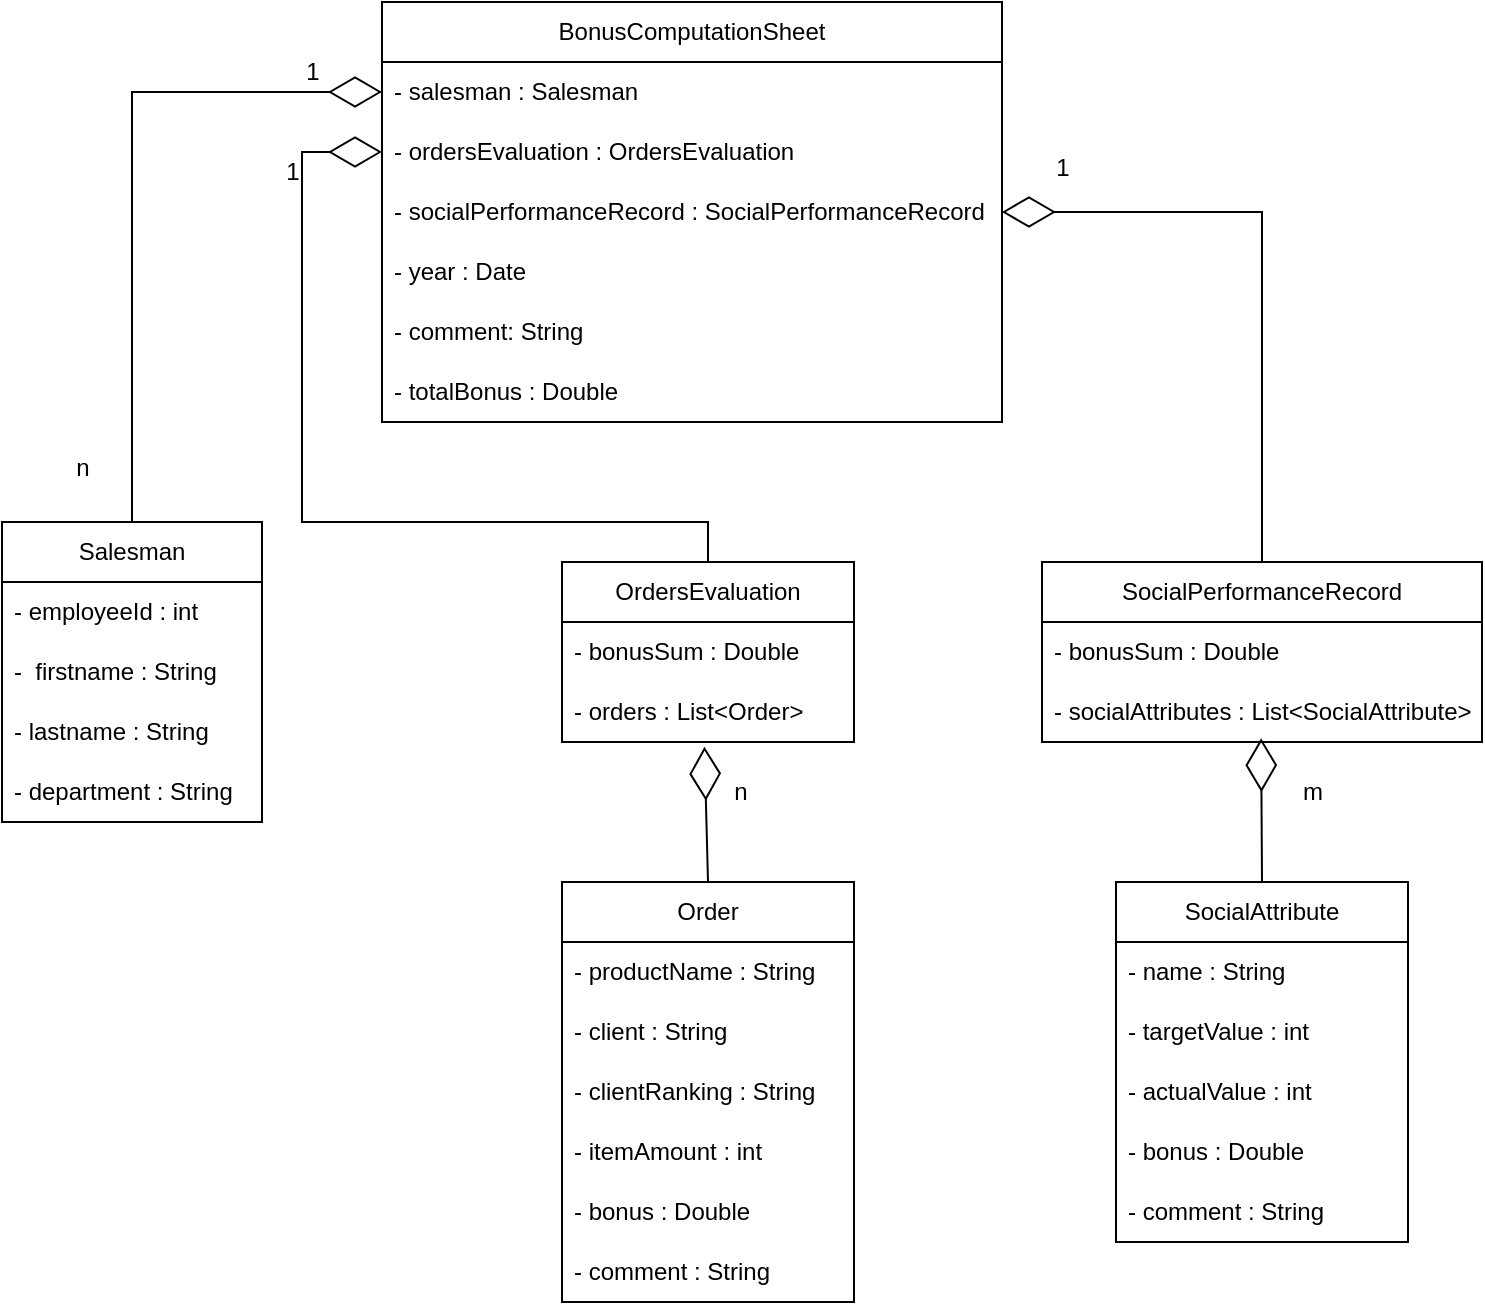 <mxfile version="21.6.8" type="device">
  <diagram name="Seite-1" id="CM8v-nw3ACJlzb366fdd">
    <mxGraphModel dx="1167" dy="699" grid="1" gridSize="10" guides="1" tooltips="1" connect="1" arrows="1" fold="1" page="1" pageScale="1" pageWidth="827" pageHeight="1169" math="0" shadow="0">
      <root>
        <mxCell id="0" />
        <mxCell id="1" parent="0" />
        <mxCell id="JTFrA7ayVYMaw0QYrsMu-1" value="BonusComputationSheet" style="swimlane;fontStyle=0;childLayout=stackLayout;horizontal=1;startSize=30;horizontalStack=0;resizeParent=1;resizeParentMax=0;resizeLast=0;collapsible=1;marginBottom=0;whiteSpace=wrap;html=1;" vertex="1" parent="1">
          <mxGeometry x="220" y="30" width="310" height="210" as="geometry" />
        </mxCell>
        <mxCell id="JTFrA7ayVYMaw0QYrsMu-2" value="- salesman : Salesman" style="text;strokeColor=none;fillColor=none;align=left;verticalAlign=middle;spacingLeft=4;spacingRight=4;overflow=hidden;points=[[0,0.5],[1,0.5]];portConstraint=eastwest;rotatable=0;whiteSpace=wrap;html=1;" vertex="1" parent="JTFrA7ayVYMaw0QYrsMu-1">
          <mxGeometry y="30" width="310" height="30" as="geometry" />
        </mxCell>
        <mxCell id="JTFrA7ayVYMaw0QYrsMu-3" value="- ordersEvaluation : OrdersEvaluation" style="text;strokeColor=none;fillColor=none;align=left;verticalAlign=middle;spacingLeft=4;spacingRight=4;overflow=hidden;points=[[0,0.5],[1,0.5]];portConstraint=eastwest;rotatable=0;whiteSpace=wrap;html=1;" vertex="1" parent="JTFrA7ayVYMaw0QYrsMu-1">
          <mxGeometry y="60" width="310" height="30" as="geometry" />
        </mxCell>
        <mxCell id="JTFrA7ayVYMaw0QYrsMu-4" value="- socialPerformanceRecord : SocialPerformanceRecord" style="text;strokeColor=none;fillColor=none;align=left;verticalAlign=middle;spacingLeft=4;spacingRight=4;overflow=hidden;points=[[0,0.5],[1,0.5]];portConstraint=eastwest;rotatable=0;whiteSpace=wrap;html=1;" vertex="1" parent="JTFrA7ayVYMaw0QYrsMu-1">
          <mxGeometry y="90" width="310" height="30" as="geometry" />
        </mxCell>
        <mxCell id="JTFrA7ayVYMaw0QYrsMu-5" value="- year : Date" style="text;strokeColor=none;fillColor=none;align=left;verticalAlign=middle;spacingLeft=4;spacingRight=4;overflow=hidden;points=[[0,0.5],[1,0.5]];portConstraint=eastwest;rotatable=0;whiteSpace=wrap;html=1;" vertex="1" parent="JTFrA7ayVYMaw0QYrsMu-1">
          <mxGeometry y="120" width="310" height="30" as="geometry" />
        </mxCell>
        <mxCell id="JTFrA7ayVYMaw0QYrsMu-7" value="- comment: String" style="text;strokeColor=none;fillColor=none;align=left;verticalAlign=middle;spacingLeft=4;spacingRight=4;overflow=hidden;points=[[0,0.5],[1,0.5]];portConstraint=eastwest;rotatable=0;whiteSpace=wrap;html=1;" vertex="1" parent="JTFrA7ayVYMaw0QYrsMu-1">
          <mxGeometry y="150" width="310" height="30" as="geometry" />
        </mxCell>
        <mxCell id="JTFrA7ayVYMaw0QYrsMu-6" value="- totalBonus : Double" style="text;strokeColor=none;fillColor=none;align=left;verticalAlign=middle;spacingLeft=4;spacingRight=4;overflow=hidden;points=[[0,0.5],[1,0.5]];portConstraint=eastwest;rotatable=0;whiteSpace=wrap;html=1;" vertex="1" parent="JTFrA7ayVYMaw0QYrsMu-1">
          <mxGeometry y="180" width="310" height="30" as="geometry" />
        </mxCell>
        <mxCell id="JTFrA7ayVYMaw0QYrsMu-8" value="Salesman" style="swimlane;fontStyle=0;childLayout=stackLayout;horizontal=1;startSize=30;horizontalStack=0;resizeParent=1;resizeParentMax=0;resizeLast=0;collapsible=1;marginBottom=0;whiteSpace=wrap;html=1;" vertex="1" parent="1">
          <mxGeometry x="30" y="290" width="130" height="150" as="geometry" />
        </mxCell>
        <mxCell id="JTFrA7ayVYMaw0QYrsMu-9" value="- employeeId : int" style="text;strokeColor=none;fillColor=none;align=left;verticalAlign=middle;spacingLeft=4;spacingRight=4;overflow=hidden;points=[[0,0.5],[1,0.5]];portConstraint=eastwest;rotatable=0;whiteSpace=wrap;html=1;" vertex="1" parent="JTFrA7ayVYMaw0QYrsMu-8">
          <mxGeometry y="30" width="130" height="30" as="geometry" />
        </mxCell>
        <mxCell id="JTFrA7ayVYMaw0QYrsMu-10" value="-&amp;nbsp; firstname : String" style="text;strokeColor=none;fillColor=none;align=left;verticalAlign=middle;spacingLeft=4;spacingRight=4;overflow=hidden;points=[[0,0.5],[1,0.5]];portConstraint=eastwest;rotatable=0;whiteSpace=wrap;html=1;" vertex="1" parent="JTFrA7ayVYMaw0QYrsMu-8">
          <mxGeometry y="60" width="130" height="30" as="geometry" />
        </mxCell>
        <mxCell id="JTFrA7ayVYMaw0QYrsMu-11" value="- lastname : String" style="text;strokeColor=none;fillColor=none;align=left;verticalAlign=middle;spacingLeft=4;spacingRight=4;overflow=hidden;points=[[0,0.5],[1,0.5]];portConstraint=eastwest;rotatable=0;whiteSpace=wrap;html=1;" vertex="1" parent="JTFrA7ayVYMaw0QYrsMu-8">
          <mxGeometry y="90" width="130" height="30" as="geometry" />
        </mxCell>
        <mxCell id="JTFrA7ayVYMaw0QYrsMu-12" value="- department : String" style="text;strokeColor=none;fillColor=none;align=left;verticalAlign=middle;spacingLeft=4;spacingRight=4;overflow=hidden;points=[[0,0.5],[1,0.5]];portConstraint=eastwest;rotatable=0;whiteSpace=wrap;html=1;" vertex="1" parent="JTFrA7ayVYMaw0QYrsMu-8">
          <mxGeometry y="120" width="130" height="30" as="geometry" />
        </mxCell>
        <mxCell id="JTFrA7ayVYMaw0QYrsMu-15" value="" style="endArrow=diamondThin;endFill=0;endSize=24;html=1;rounded=0;exitX=0.5;exitY=0;exitDx=0;exitDy=0;entryX=0;entryY=0.5;entryDx=0;entryDy=0;" edge="1" parent="1" source="JTFrA7ayVYMaw0QYrsMu-8" target="JTFrA7ayVYMaw0QYrsMu-2">
          <mxGeometry width="160" relative="1" as="geometry">
            <mxPoint x="30" y="160" as="sourcePoint" />
            <mxPoint x="190" y="160" as="targetPoint" />
            <Array as="points">
              <mxPoint x="95" y="75" />
            </Array>
          </mxGeometry>
        </mxCell>
        <mxCell id="JTFrA7ayVYMaw0QYrsMu-16" value="OrdersEvaluation" style="swimlane;fontStyle=0;childLayout=stackLayout;horizontal=1;startSize=30;horizontalStack=0;resizeParent=1;resizeParentMax=0;resizeLast=0;collapsible=1;marginBottom=0;whiteSpace=wrap;html=1;" vertex="1" parent="1">
          <mxGeometry x="310" y="310" width="146" height="90" as="geometry" />
        </mxCell>
        <mxCell id="JTFrA7ayVYMaw0QYrsMu-17" value="- bonusSum : Double" style="text;strokeColor=none;fillColor=none;align=left;verticalAlign=middle;spacingLeft=4;spacingRight=4;overflow=hidden;points=[[0,0.5],[1,0.5]];portConstraint=eastwest;rotatable=0;whiteSpace=wrap;html=1;" vertex="1" parent="JTFrA7ayVYMaw0QYrsMu-16">
          <mxGeometry y="30" width="146" height="30" as="geometry" />
        </mxCell>
        <mxCell id="JTFrA7ayVYMaw0QYrsMu-18" value="- orders : List&amp;lt;Order&amp;gt;" style="text;strokeColor=none;fillColor=none;align=left;verticalAlign=middle;spacingLeft=4;spacingRight=4;overflow=hidden;points=[[0,0.5],[1,0.5]];portConstraint=eastwest;rotatable=0;whiteSpace=wrap;html=1;" vertex="1" parent="JTFrA7ayVYMaw0QYrsMu-16">
          <mxGeometry y="60" width="146" height="30" as="geometry" />
        </mxCell>
        <mxCell id="JTFrA7ayVYMaw0QYrsMu-21" value="" style="endArrow=diamondThin;endFill=0;endSize=24;html=1;rounded=0;entryX=0;entryY=0.5;entryDx=0;entryDy=0;exitX=0.5;exitY=0;exitDx=0;exitDy=0;" edge="1" parent="1" source="JTFrA7ayVYMaw0QYrsMu-16" target="JTFrA7ayVYMaw0QYrsMu-3">
          <mxGeometry width="160" relative="1" as="geometry">
            <mxPoint x="220" y="480" as="sourcePoint" />
            <mxPoint x="380" y="480" as="targetPoint" />
            <Array as="points">
              <mxPoint x="383" y="290" />
              <mxPoint x="180" y="290" />
              <mxPoint x="180" y="105" />
            </Array>
          </mxGeometry>
        </mxCell>
        <mxCell id="JTFrA7ayVYMaw0QYrsMu-22" value="Order" style="swimlane;fontStyle=0;childLayout=stackLayout;horizontal=1;startSize=30;horizontalStack=0;resizeParent=1;resizeParentMax=0;resizeLast=0;collapsible=1;marginBottom=0;whiteSpace=wrap;html=1;" vertex="1" parent="1">
          <mxGeometry x="310" y="470" width="146" height="210" as="geometry" />
        </mxCell>
        <mxCell id="JTFrA7ayVYMaw0QYrsMu-23" value="- productName : String" style="text;strokeColor=none;fillColor=none;align=left;verticalAlign=middle;spacingLeft=4;spacingRight=4;overflow=hidden;points=[[0,0.5],[1,0.5]];portConstraint=eastwest;rotatable=0;whiteSpace=wrap;html=1;" vertex="1" parent="JTFrA7ayVYMaw0QYrsMu-22">
          <mxGeometry y="30" width="146" height="30" as="geometry" />
        </mxCell>
        <mxCell id="JTFrA7ayVYMaw0QYrsMu-24" value="- client : String" style="text;strokeColor=none;fillColor=none;align=left;verticalAlign=middle;spacingLeft=4;spacingRight=4;overflow=hidden;points=[[0,0.5],[1,0.5]];portConstraint=eastwest;rotatable=0;whiteSpace=wrap;html=1;" vertex="1" parent="JTFrA7ayVYMaw0QYrsMu-22">
          <mxGeometry y="60" width="146" height="30" as="geometry" />
        </mxCell>
        <mxCell id="JTFrA7ayVYMaw0QYrsMu-27" value="- clientRanking : String" style="text;strokeColor=none;fillColor=none;align=left;verticalAlign=middle;spacingLeft=4;spacingRight=4;overflow=hidden;points=[[0,0.5],[1,0.5]];portConstraint=eastwest;rotatable=0;whiteSpace=wrap;html=1;" vertex="1" parent="JTFrA7ayVYMaw0QYrsMu-22">
          <mxGeometry y="90" width="146" height="30" as="geometry" />
        </mxCell>
        <mxCell id="JTFrA7ayVYMaw0QYrsMu-26" value="- itemAmount : int" style="text;strokeColor=none;fillColor=none;align=left;verticalAlign=middle;spacingLeft=4;spacingRight=4;overflow=hidden;points=[[0,0.5],[1,0.5]];portConstraint=eastwest;rotatable=0;whiteSpace=wrap;html=1;" vertex="1" parent="JTFrA7ayVYMaw0QYrsMu-22">
          <mxGeometry y="120" width="146" height="30" as="geometry" />
        </mxCell>
        <mxCell id="JTFrA7ayVYMaw0QYrsMu-25" value="- bonus : Double" style="text;strokeColor=none;fillColor=none;align=left;verticalAlign=middle;spacingLeft=4;spacingRight=4;overflow=hidden;points=[[0,0.5],[1,0.5]];portConstraint=eastwest;rotatable=0;whiteSpace=wrap;html=1;" vertex="1" parent="JTFrA7ayVYMaw0QYrsMu-22">
          <mxGeometry y="150" width="146" height="30" as="geometry" />
        </mxCell>
        <mxCell id="JTFrA7ayVYMaw0QYrsMu-28" value="- comment : String" style="text;strokeColor=none;fillColor=none;align=left;verticalAlign=middle;spacingLeft=4;spacingRight=4;overflow=hidden;points=[[0,0.5],[1,0.5]];portConstraint=eastwest;rotatable=0;whiteSpace=wrap;html=1;" vertex="1" parent="JTFrA7ayVYMaw0QYrsMu-22">
          <mxGeometry y="180" width="146" height="30" as="geometry" />
        </mxCell>
        <mxCell id="JTFrA7ayVYMaw0QYrsMu-29" value="" style="endArrow=diamondThin;endFill=0;endSize=24;html=1;rounded=0;entryX=0.488;entryY=1.08;entryDx=0;entryDy=0;entryPerimeter=0;exitX=0.5;exitY=0;exitDx=0;exitDy=0;" edge="1" parent="1" source="JTFrA7ayVYMaw0QYrsMu-22" target="JTFrA7ayVYMaw0QYrsMu-18">
          <mxGeometry width="160" relative="1" as="geometry">
            <mxPoint x="100" y="550" as="sourcePoint" />
            <mxPoint x="260" y="550" as="targetPoint" />
          </mxGeometry>
        </mxCell>
        <mxCell id="JTFrA7ayVYMaw0QYrsMu-30" value="SocialPerformanceRecord" style="swimlane;fontStyle=0;childLayout=stackLayout;horizontal=1;startSize=30;horizontalStack=0;resizeParent=1;resizeParentMax=0;resizeLast=0;collapsible=1;marginBottom=0;whiteSpace=wrap;html=1;" vertex="1" parent="1">
          <mxGeometry x="550" y="310" width="220" height="90" as="geometry" />
        </mxCell>
        <mxCell id="JTFrA7ayVYMaw0QYrsMu-31" value="- bonusSum : Double" style="text;strokeColor=none;fillColor=none;align=left;verticalAlign=middle;spacingLeft=4;spacingRight=4;overflow=hidden;points=[[0,0.5],[1,0.5]];portConstraint=eastwest;rotatable=0;whiteSpace=wrap;html=1;" vertex="1" parent="JTFrA7ayVYMaw0QYrsMu-30">
          <mxGeometry y="30" width="220" height="30" as="geometry" />
        </mxCell>
        <mxCell id="JTFrA7ayVYMaw0QYrsMu-32" value="- socialAttributes : List&amp;lt;SocialAttribute&amp;gt;" style="text;strokeColor=none;fillColor=none;align=left;verticalAlign=middle;spacingLeft=4;spacingRight=4;overflow=hidden;points=[[0,0.5],[1,0.5]];portConstraint=eastwest;rotatable=0;whiteSpace=wrap;html=1;" vertex="1" parent="JTFrA7ayVYMaw0QYrsMu-30">
          <mxGeometry y="60" width="220" height="30" as="geometry" />
        </mxCell>
        <mxCell id="JTFrA7ayVYMaw0QYrsMu-33" value="" style="endArrow=diamondThin;endFill=0;endSize=24;html=1;rounded=0;exitX=0.5;exitY=0;exitDx=0;exitDy=0;entryX=1;entryY=0.5;entryDx=0;entryDy=0;" edge="1" parent="1" source="JTFrA7ayVYMaw0QYrsMu-30" target="JTFrA7ayVYMaw0QYrsMu-4">
          <mxGeometry width="160" relative="1" as="geometry">
            <mxPoint x="620" y="150" as="sourcePoint" />
            <mxPoint x="780" y="150" as="targetPoint" />
            <Array as="points">
              <mxPoint x="660" y="135" />
            </Array>
          </mxGeometry>
        </mxCell>
        <mxCell id="JTFrA7ayVYMaw0QYrsMu-34" value="SocialAttribute" style="swimlane;fontStyle=0;childLayout=stackLayout;horizontal=1;startSize=30;horizontalStack=0;resizeParent=1;resizeParentMax=0;resizeLast=0;collapsible=1;marginBottom=0;whiteSpace=wrap;html=1;" vertex="1" parent="1">
          <mxGeometry x="587" y="470" width="146" height="180" as="geometry" />
        </mxCell>
        <mxCell id="JTFrA7ayVYMaw0QYrsMu-35" value="- name : String" style="text;strokeColor=none;fillColor=none;align=left;verticalAlign=middle;spacingLeft=4;spacingRight=4;overflow=hidden;points=[[0,0.5],[1,0.5]];portConstraint=eastwest;rotatable=0;whiteSpace=wrap;html=1;" vertex="1" parent="JTFrA7ayVYMaw0QYrsMu-34">
          <mxGeometry y="30" width="146" height="30" as="geometry" />
        </mxCell>
        <mxCell id="JTFrA7ayVYMaw0QYrsMu-36" value="- targetValue : int" style="text;strokeColor=none;fillColor=none;align=left;verticalAlign=middle;spacingLeft=4;spacingRight=4;overflow=hidden;points=[[0,0.5],[1,0.5]];portConstraint=eastwest;rotatable=0;whiteSpace=wrap;html=1;" vertex="1" parent="JTFrA7ayVYMaw0QYrsMu-34">
          <mxGeometry y="60" width="146" height="30" as="geometry" />
        </mxCell>
        <mxCell id="JTFrA7ayVYMaw0QYrsMu-37" value="- actualValue : int" style="text;strokeColor=none;fillColor=none;align=left;verticalAlign=middle;spacingLeft=4;spacingRight=4;overflow=hidden;points=[[0,0.5],[1,0.5]];portConstraint=eastwest;rotatable=0;whiteSpace=wrap;html=1;" vertex="1" parent="JTFrA7ayVYMaw0QYrsMu-34">
          <mxGeometry y="90" width="146" height="30" as="geometry" />
        </mxCell>
        <mxCell id="JTFrA7ayVYMaw0QYrsMu-38" value="- bonus : Double" style="text;strokeColor=none;fillColor=none;align=left;verticalAlign=middle;spacingLeft=4;spacingRight=4;overflow=hidden;points=[[0,0.5],[1,0.5]];portConstraint=eastwest;rotatable=0;whiteSpace=wrap;html=1;" vertex="1" parent="JTFrA7ayVYMaw0QYrsMu-34">
          <mxGeometry y="120" width="146" height="30" as="geometry" />
        </mxCell>
        <mxCell id="JTFrA7ayVYMaw0QYrsMu-39" value="- comment : String" style="text;strokeColor=none;fillColor=none;align=left;verticalAlign=middle;spacingLeft=4;spacingRight=4;overflow=hidden;points=[[0,0.5],[1,0.5]];portConstraint=eastwest;rotatable=0;whiteSpace=wrap;html=1;" vertex="1" parent="JTFrA7ayVYMaw0QYrsMu-34">
          <mxGeometry y="150" width="146" height="30" as="geometry" />
        </mxCell>
        <mxCell id="JTFrA7ayVYMaw0QYrsMu-41" value="" style="endArrow=diamondThin;endFill=0;endSize=24;html=1;rounded=0;entryX=0.498;entryY=0.937;entryDx=0;entryDy=0;entryPerimeter=0;exitX=0.5;exitY=0;exitDx=0;exitDy=0;" edge="1" parent="1" source="JTFrA7ayVYMaw0QYrsMu-34" target="JTFrA7ayVYMaw0QYrsMu-32">
          <mxGeometry width="160" relative="1" as="geometry">
            <mxPoint x="661" y="480" as="sourcePoint" />
            <mxPoint x="659" y="412" as="targetPoint" />
          </mxGeometry>
        </mxCell>
        <mxCell id="JTFrA7ayVYMaw0QYrsMu-42" value="1" style="text;html=1;align=center;verticalAlign=middle;resizable=0;points=[];autosize=1;strokeColor=none;fillColor=none;" vertex="1" parent="1">
          <mxGeometry x="170" y="50" width="30" height="30" as="geometry" />
        </mxCell>
        <mxCell id="JTFrA7ayVYMaw0QYrsMu-43" value="1" style="text;html=1;align=center;verticalAlign=middle;resizable=0;points=[];autosize=1;strokeColor=none;fillColor=none;" vertex="1" parent="1">
          <mxGeometry x="160" y="100" width="30" height="30" as="geometry" />
        </mxCell>
        <mxCell id="JTFrA7ayVYMaw0QYrsMu-45" value="1" style="text;html=1;align=center;verticalAlign=middle;resizable=0;points=[];autosize=1;strokeColor=none;fillColor=none;" vertex="1" parent="1">
          <mxGeometry x="545" y="98" width="30" height="30" as="geometry" />
        </mxCell>
        <mxCell id="JTFrA7ayVYMaw0QYrsMu-46" value="n" style="text;html=1;align=center;verticalAlign=middle;resizable=0;points=[];autosize=1;strokeColor=none;fillColor=none;" vertex="1" parent="1">
          <mxGeometry x="384" y="410" width="30" height="30" as="geometry" />
        </mxCell>
        <mxCell id="JTFrA7ayVYMaw0QYrsMu-47" value="m" style="text;html=1;align=center;verticalAlign=middle;resizable=0;points=[];autosize=1;strokeColor=none;fillColor=none;" vertex="1" parent="1">
          <mxGeometry x="670" y="410" width="30" height="30" as="geometry" />
        </mxCell>
        <mxCell id="JTFrA7ayVYMaw0QYrsMu-48" value="n" style="text;html=1;align=center;verticalAlign=middle;resizable=0;points=[];autosize=1;strokeColor=none;fillColor=none;" vertex="1" parent="1">
          <mxGeometry x="55" y="248" width="30" height="30" as="geometry" />
        </mxCell>
      </root>
    </mxGraphModel>
  </diagram>
</mxfile>
